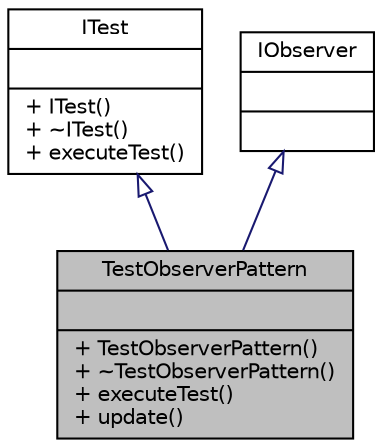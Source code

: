 digraph "TestObserverPattern"
{
 // LATEX_PDF_SIZE
  edge [fontname="Helvetica",fontsize="10",labelfontname="Helvetica",labelfontsize="10"];
  node [fontname="Helvetica",fontsize="10",shape=record];
  Node1 [label="{TestObserverPattern\n||+ TestObserverPattern()\l+ ~TestObserverPattern()\l+ executeTest()\l+ update()\l}",height=0.2,width=0.4,color="black", fillcolor="grey75", style="filled", fontcolor="black",tooltip=" "];
  Node2 -> Node1 [dir="back",color="midnightblue",fontsize="10",style="solid",arrowtail="onormal",fontname="Helvetica"];
  Node2 [label="{ITest\n||+ ITest()\l+ ~ITest()\l+ executeTest()\l}",height=0.2,width=0.4,color="black", fillcolor="white", style="filled",URL="$class_i_test.html",tooltip=" "];
  Node3 -> Node1 [dir="back",color="midnightblue",fontsize="10",style="solid",arrowtail="onormal",fontname="Helvetica"];
  Node3 [label="{IObserver\n||}",height=0.2,width=0.4,color="black", fillcolor="white", style="filled",URL="$class_i_observer.html",tooltip=" "];
}
